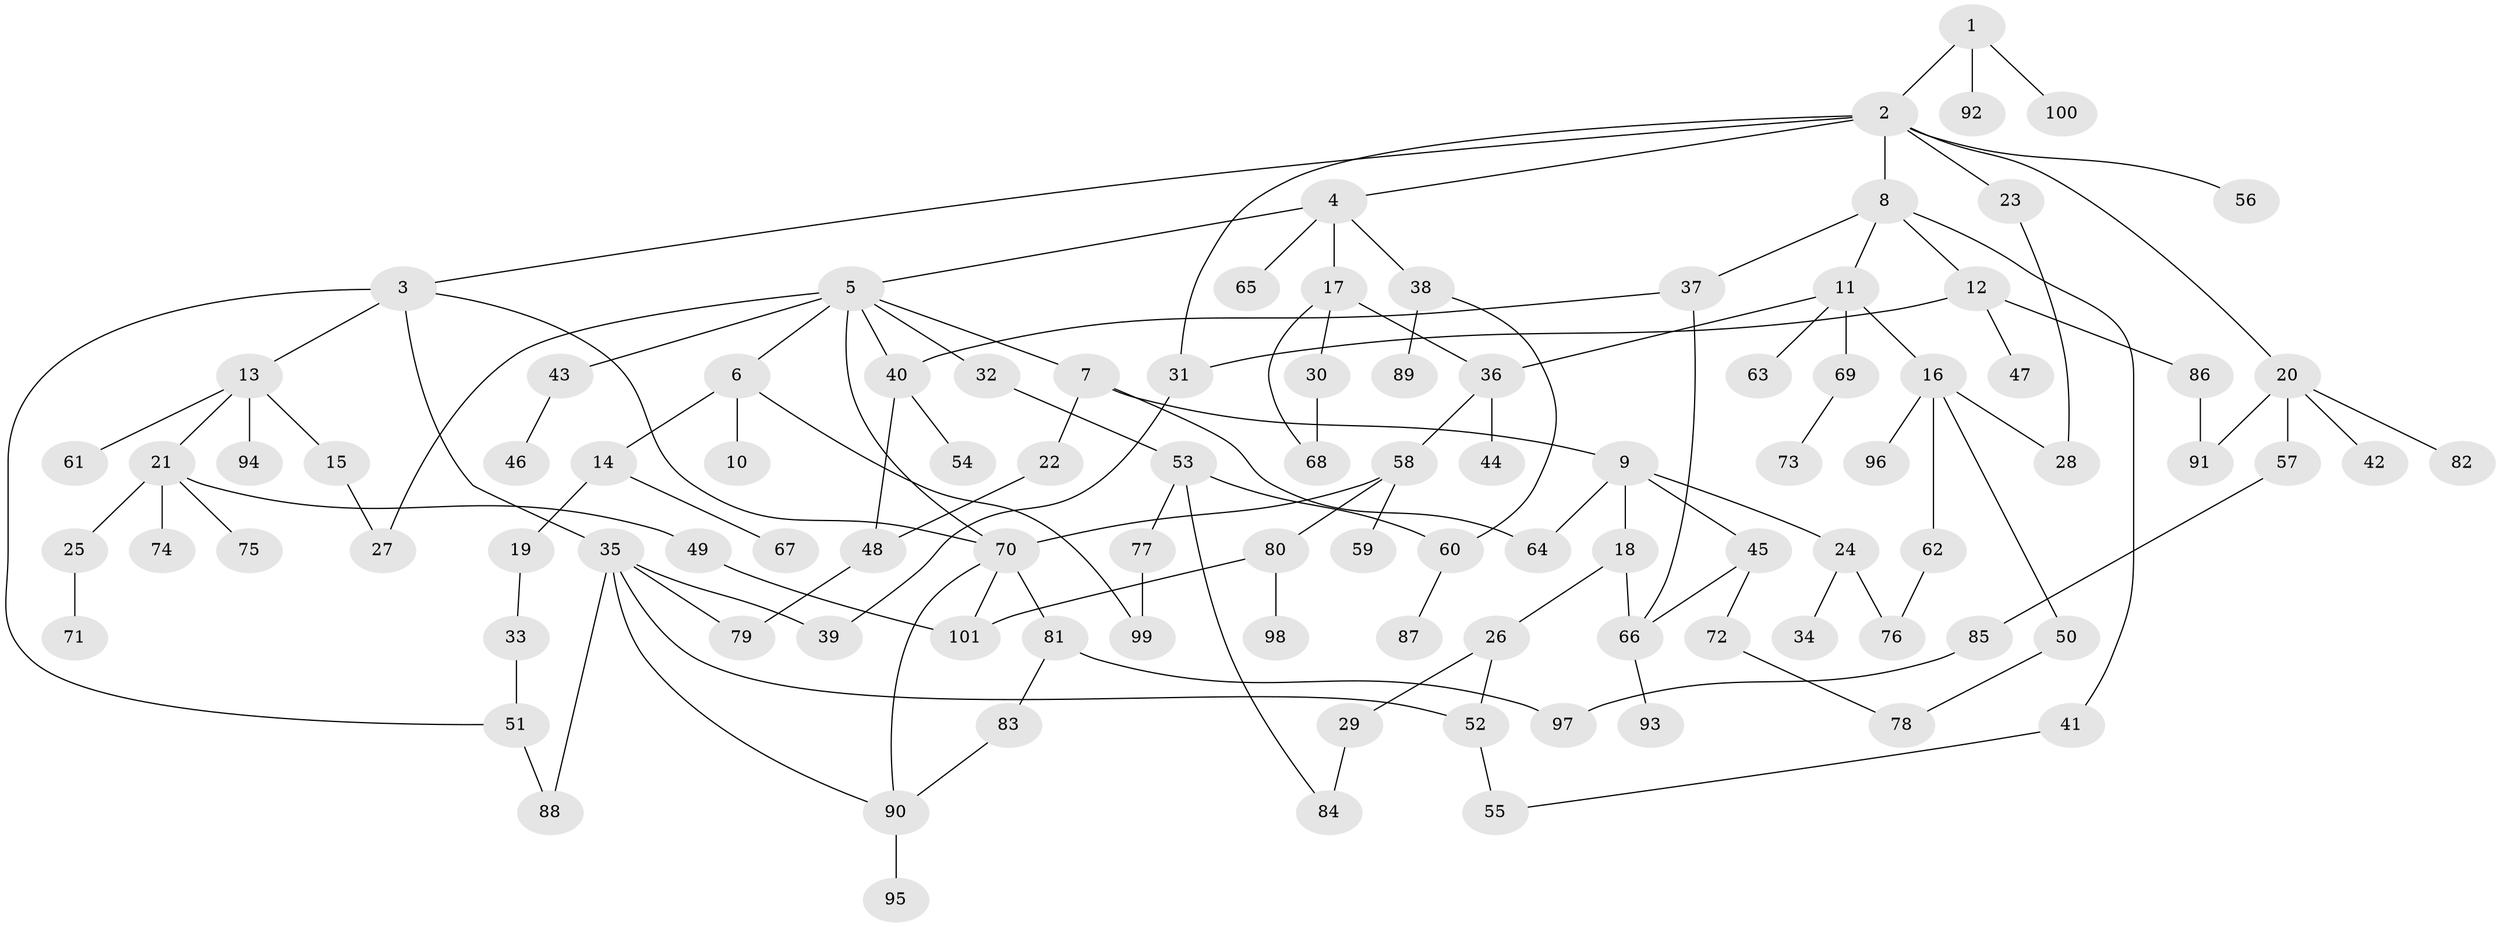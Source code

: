 // Generated by graph-tools (version 1.1) at 2025/25/03/09/25 03:25:27]
// undirected, 101 vertices, 129 edges
graph export_dot {
graph [start="1"]
  node [color=gray90,style=filled];
  1;
  2;
  3;
  4;
  5;
  6;
  7;
  8;
  9;
  10;
  11;
  12;
  13;
  14;
  15;
  16;
  17;
  18;
  19;
  20;
  21;
  22;
  23;
  24;
  25;
  26;
  27;
  28;
  29;
  30;
  31;
  32;
  33;
  34;
  35;
  36;
  37;
  38;
  39;
  40;
  41;
  42;
  43;
  44;
  45;
  46;
  47;
  48;
  49;
  50;
  51;
  52;
  53;
  54;
  55;
  56;
  57;
  58;
  59;
  60;
  61;
  62;
  63;
  64;
  65;
  66;
  67;
  68;
  69;
  70;
  71;
  72;
  73;
  74;
  75;
  76;
  77;
  78;
  79;
  80;
  81;
  82;
  83;
  84;
  85;
  86;
  87;
  88;
  89;
  90;
  91;
  92;
  93;
  94;
  95;
  96;
  97;
  98;
  99;
  100;
  101;
  1 -- 2;
  1 -- 92;
  1 -- 100;
  2 -- 3;
  2 -- 4;
  2 -- 8;
  2 -- 20;
  2 -- 23;
  2 -- 56;
  2 -- 31;
  3 -- 13;
  3 -- 35;
  3 -- 70;
  3 -- 51;
  4 -- 5;
  4 -- 17;
  4 -- 38;
  4 -- 65;
  5 -- 6;
  5 -- 7;
  5 -- 27;
  5 -- 32;
  5 -- 43;
  5 -- 70;
  5 -- 40;
  6 -- 10;
  6 -- 14;
  6 -- 99;
  7 -- 9;
  7 -- 22;
  7 -- 64;
  8 -- 11;
  8 -- 12;
  8 -- 37;
  8 -- 41;
  9 -- 18;
  9 -- 24;
  9 -- 45;
  9 -- 64;
  11 -- 16;
  11 -- 36;
  11 -- 63;
  11 -- 69;
  12 -- 31;
  12 -- 47;
  12 -- 86;
  13 -- 15;
  13 -- 21;
  13 -- 61;
  13 -- 94;
  14 -- 19;
  14 -- 67;
  15 -- 27;
  16 -- 28;
  16 -- 50;
  16 -- 62;
  16 -- 96;
  17 -- 30;
  17 -- 68;
  17 -- 36;
  18 -- 26;
  18 -- 66;
  19 -- 33;
  20 -- 42;
  20 -- 57;
  20 -- 82;
  20 -- 91;
  21 -- 25;
  21 -- 49;
  21 -- 74;
  21 -- 75;
  22 -- 48;
  23 -- 28;
  24 -- 34;
  24 -- 76;
  25 -- 71;
  26 -- 29;
  26 -- 52;
  29 -- 84;
  30 -- 68;
  31 -- 39;
  32 -- 53;
  33 -- 51;
  35 -- 39;
  35 -- 79;
  35 -- 88;
  35 -- 90;
  35 -- 52;
  36 -- 44;
  36 -- 58;
  37 -- 40;
  37 -- 66;
  38 -- 60;
  38 -- 89;
  40 -- 48;
  40 -- 54;
  41 -- 55;
  43 -- 46;
  45 -- 66;
  45 -- 72;
  48 -- 79;
  49 -- 101;
  50 -- 78;
  51 -- 88;
  52 -- 55;
  53 -- 77;
  53 -- 84;
  53 -- 60;
  57 -- 85;
  58 -- 59;
  58 -- 80;
  58 -- 70;
  60 -- 87;
  62 -- 76;
  66 -- 93;
  69 -- 73;
  70 -- 81;
  70 -- 101;
  70 -- 90;
  72 -- 78;
  77 -- 99;
  80 -- 98;
  80 -- 101;
  81 -- 83;
  81 -- 97;
  83 -- 90;
  85 -- 97;
  86 -- 91;
  90 -- 95;
}
